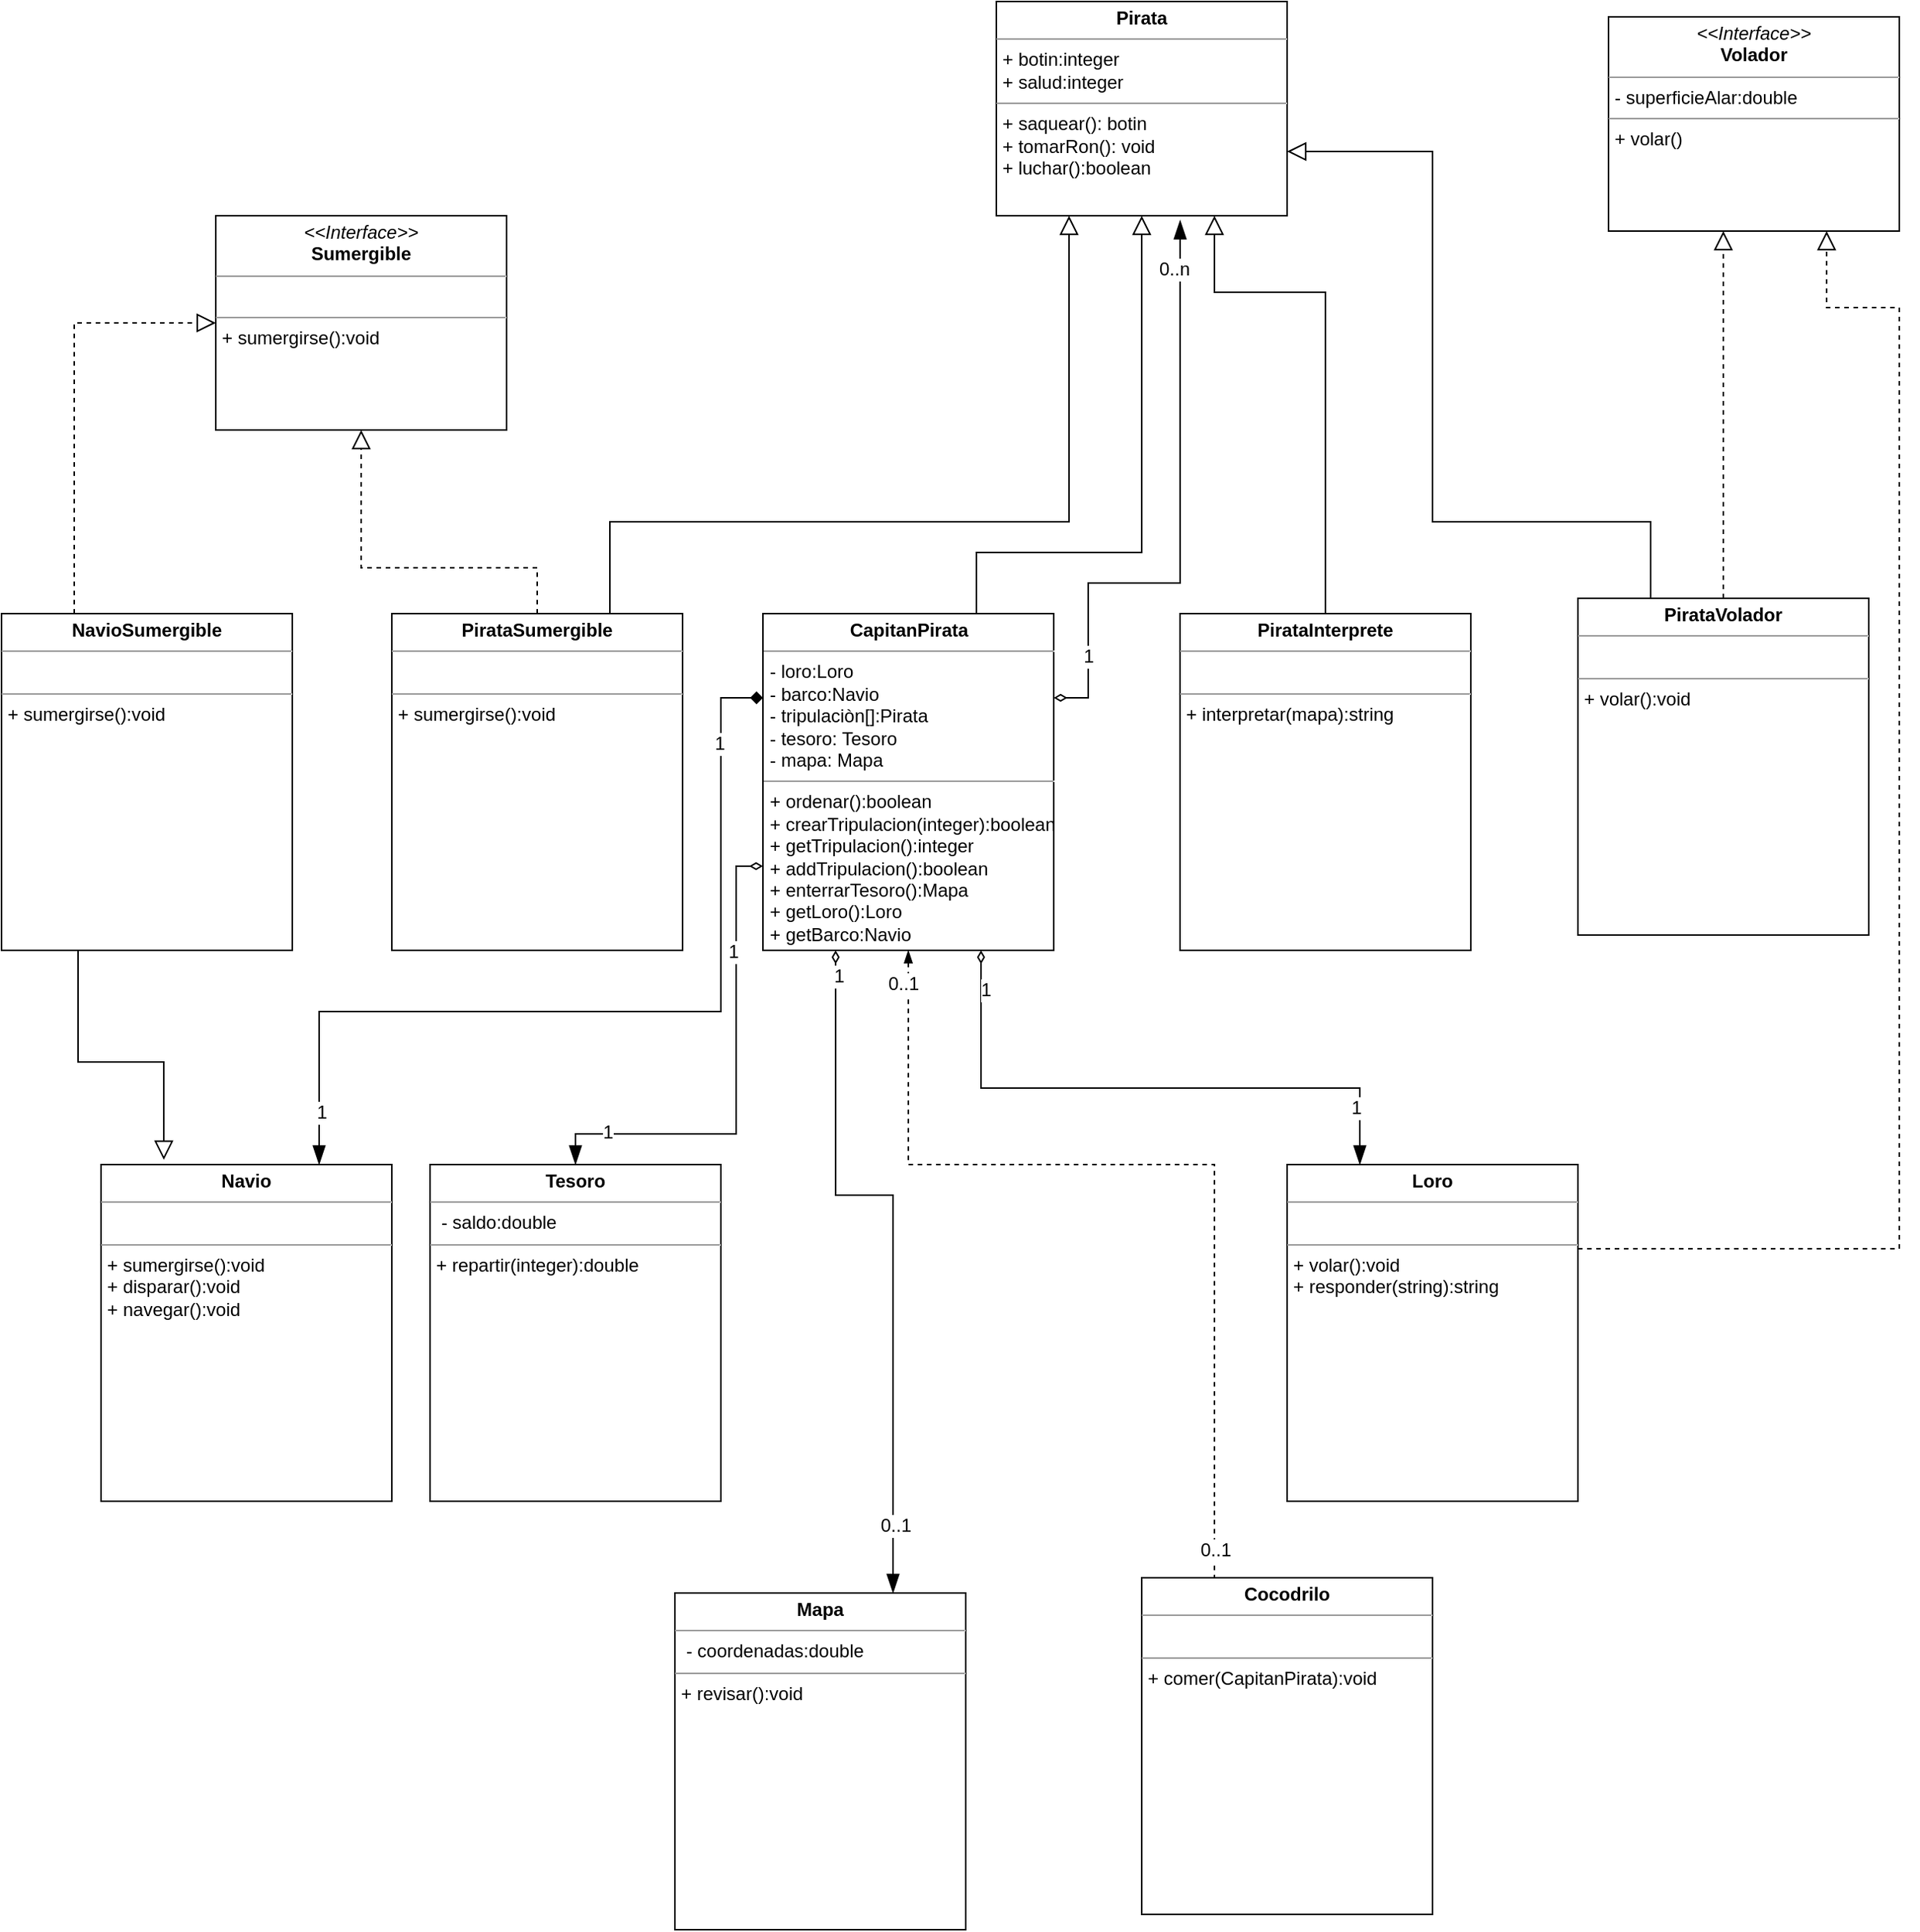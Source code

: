 <mxfile version="12.3.9" type="device" pages="1"><diagram name="Page-1" id="c4acf3e9-155e-7222-9cf6-157b1a14988f"><mxGraphModel dx="1718" dy="1533" grid="1" gridSize="10" guides="1" tooltips="1" connect="1" arrows="1" fold="1" page="1" pageScale="1" pageWidth="850" pageHeight="1100" background="#ffffff" math="0" shadow="0"><root><mxCell id="0"/><mxCell id="1" parent="0"/><mxCell id="5d2195bd80daf111-15" value="&lt;p style=&quot;margin: 0px ; margin-top: 4px ; text-align: center&quot;&gt;&lt;i&gt;&amp;lt;&amp;lt;Interface&amp;gt;&amp;gt;&lt;/i&gt;&lt;br&gt;&lt;b&gt;Volador&lt;/b&gt;&lt;/p&gt;&lt;hr size=&quot;1&quot;&gt;&lt;p style=&quot;margin: 0px ; margin-left: 4px&quot;&gt;- superficieAlar:double&lt;/p&gt;&lt;hr size=&quot;1&quot;&gt;&lt;p style=&quot;margin: 0px ; margin-left: 4px&quot;&gt;+ volar()&lt;br&gt;&lt;br&gt;&lt;/p&gt;" style="verticalAlign=top;align=left;overflow=fill;fontSize=12;fontFamily=Helvetica;html=1;rounded=0;shadow=0;comic=0;labelBackgroundColor=none;strokeWidth=1" parent="1" vertex="1"><mxGeometry x="370" y="-120" width="190" height="140" as="geometry"/></mxCell><mxCell id="5d2195bd80daf111-18" value="&lt;p style=&quot;margin: 0px ; margin-top: 4px ; text-align: center&quot;&gt;&lt;b&gt;Pirata&lt;/b&gt;&lt;/p&gt;&lt;hr size=&quot;1&quot;&gt;&lt;p style=&quot;margin: 0px ; margin-left: 4px&quot;&gt;+ botin:integer&lt;br&gt;+ salud:integer&lt;/p&gt;&lt;hr size=&quot;1&quot;&gt;&lt;p style=&quot;margin: 0px ; margin-left: 4px&quot;&gt;+ saquear(): botin&lt;br&gt;+ tomarRon(): void&lt;/p&gt;&lt;p style=&quot;margin: 0px ; margin-left: 4px&quot;&gt;+ luchar():boolean&lt;/p&gt;" style="verticalAlign=top;align=left;overflow=fill;fontSize=12;fontFamily=Helvetica;html=1;rounded=0;shadow=0;comic=0;labelBackgroundColor=none;strokeWidth=1" parent="1" vertex="1"><mxGeometry x="-30" y="-130" width="190" height="140" as="geometry"/></mxCell><mxCell id="5d2195bd80daf111-25" style="edgeStyle=orthogonalEdgeStyle;rounded=0;html=1;dashed=1;labelBackgroundColor=none;startFill=0;endArrow=block;endFill=0;endSize=10;fontFamily=Verdana;fontSize=10;" parent="1" source="5d2195bd80daf111-19" target="5d2195bd80daf111-15" edge="1"><mxGeometry relative="1" as="geometry"><Array as="points"><mxPoint x="370" y="340"/><mxPoint x="370" y="300"/></Array></mxGeometry></mxCell><mxCell id="5d2195bd80daf111-19" value="&lt;p style=&quot;margin: 0px ; margin-top: 4px ; text-align: center&quot;&gt;&lt;b&gt;PirataVolador&lt;/b&gt;&lt;/p&gt;&lt;hr size=&quot;1&quot;&gt;&lt;p style=&quot;margin: 0px ; margin-left: 4px&quot;&gt;&amp;nbsp;&lt;/p&gt;&lt;hr size=&quot;1&quot;&gt;&lt;p style=&quot;margin: 0px ; margin-left: 4px&quot;&gt;+ volar():void&lt;br&gt;&lt;/p&gt;" style="verticalAlign=top;align=left;overflow=fill;fontSize=12;fontFamily=Helvetica;html=1;rounded=0;shadow=0;comic=0;labelBackgroundColor=none;strokeWidth=1" parent="1" vertex="1"><mxGeometry x="350" y="260" width="190" height="220" as="geometry"/></mxCell><mxCell id="csUGzfncyjMqP6lm6ApR-1" style="edgeStyle=orthogonalEdgeStyle;rounded=0;html=1;labelBackgroundColor=none;startFill=0;endArrow=block;endFill=0;endSize=10;fontFamily=Verdana;fontSize=10;entryX=1;entryY=0.7;entryDx=0;entryDy=0;entryPerimeter=0;exitX=0.25;exitY=0;exitDx=0;exitDy=0;" edge="1" parent="1" source="5d2195bd80daf111-19" target="5d2195bd80daf111-18"><mxGeometry relative="1" as="geometry"><Array as="points"><mxPoint x="398" y="210"/><mxPoint x="255" y="210"/><mxPoint x="255" y="-32"/></Array><mxPoint x="410" y="220" as="sourcePoint"/><mxPoint x="155" y="236.296" as="targetPoint"/></mxGeometry></mxCell><mxCell id="csUGzfncyjMqP6lm6ApR-3" value="&lt;p style=&quot;margin: 0px ; margin-top: 4px ; text-align: center&quot;&gt;&lt;b&gt;CapitanPirata&lt;/b&gt;&lt;/p&gt;&lt;hr size=&quot;1&quot;&gt;&lt;p style=&quot;margin: 0px ; margin-left: 4px&quot;&gt;- loro:Loro&lt;/p&gt;&lt;p style=&quot;margin: 0px ; margin-left: 4px&quot;&gt;- barco:Navio&lt;br&gt;- tripulaciòn[]:Pirata&lt;/p&gt;&lt;p style=&quot;margin: 0px ; margin-left: 4px&quot;&gt;- tesoro: Tesoro&lt;/p&gt;&lt;p style=&quot;margin: 0px ; margin-left: 4px&quot;&gt;- mapa: Mapa&lt;/p&gt;&lt;hr size=&quot;1&quot;&gt;&lt;p style=&quot;margin: 0px ; margin-left: 4px&quot;&gt;+ ordenar():boolean&lt;br&gt;+ crearTripulacion(integer):boolean&lt;/p&gt;&lt;p style=&quot;margin: 0px ; margin-left: 4px&quot;&gt;+ getTripulacion():integer&lt;/p&gt;&lt;p style=&quot;margin: 0px ; margin-left: 4px&quot;&gt;+ addTripulacion():boolean&lt;/p&gt;&lt;p style=&quot;margin: 0px ; margin-left: 4px&quot;&gt;+ enterrarTesoro():Mapa&lt;/p&gt;&lt;p style=&quot;margin: 0px ; margin-left: 4px&quot;&gt;+ getLoro():Loro&lt;/p&gt;&lt;p style=&quot;margin: 0px ; margin-left: 4px&quot;&gt;+ getBarco:Navio&lt;/p&gt;" style="verticalAlign=top;align=left;overflow=fill;fontSize=12;fontFamily=Helvetica;html=1;rounded=0;shadow=0;comic=0;labelBackgroundColor=none;strokeWidth=1" vertex="1" parent="1"><mxGeometry x="-182.5" y="270" width="190" height="220" as="geometry"/></mxCell><mxCell id="csUGzfncyjMqP6lm6ApR-4" style="edgeStyle=orthogonalEdgeStyle;rounded=0;html=1;labelBackgroundColor=none;startFill=0;endArrow=block;endFill=0;endSize=10;fontFamily=Verdana;fontSize=10;exitX=0.75;exitY=0;exitDx=0;exitDy=0;entryX=0.5;entryY=1;entryDx=0;entryDy=0;" edge="1" parent="1" source="csUGzfncyjMqP6lm6ApR-3" target="5d2195bd80daf111-18"><mxGeometry relative="1" as="geometry"><Array as="points"><mxPoint x="-43" y="230"/><mxPoint x="65" y="230"/></Array><mxPoint x="165" y="280" as="sourcePoint"/><mxPoint x="123" y="177" as="targetPoint"/></mxGeometry></mxCell><mxCell id="csUGzfncyjMqP6lm6ApR-5" value="&lt;p style=&quot;margin: 0px ; margin-top: 4px ; text-align: center&quot;&gt;&lt;i&gt;&amp;lt;&amp;lt;Interface&amp;gt;&amp;gt;&lt;/i&gt;&lt;br&gt;&lt;b&gt;Sumergible&lt;/b&gt;&lt;/p&gt;&lt;hr size=&quot;1&quot;&gt;&lt;p style=&quot;margin: 0px ; margin-left: 4px&quot;&gt;&lt;br&gt;&lt;/p&gt;&lt;hr size=&quot;1&quot;&gt;&lt;p style=&quot;margin: 0px ; margin-left: 4px&quot;&gt;+ sumergirse():void&lt;br&gt;&lt;br&gt;&lt;/p&gt;" style="verticalAlign=top;align=left;overflow=fill;fontSize=12;fontFamily=Helvetica;html=1;rounded=0;shadow=0;comic=0;labelBackgroundColor=none;strokeWidth=1" vertex="1" parent="1"><mxGeometry x="-540" y="10" width="190" height="140" as="geometry"/></mxCell><mxCell id="csUGzfncyjMqP6lm6ApR-6" value="&lt;p style=&quot;margin: 0px ; margin-top: 4px ; text-align: center&quot;&gt;&lt;b&gt;PirataSumergible&lt;/b&gt;&lt;/p&gt;&lt;hr size=&quot;1&quot;&gt;&lt;p style=&quot;margin: 0px ; margin-left: 4px&quot;&gt;&amp;nbsp;&lt;/p&gt;&lt;hr size=&quot;1&quot;&gt;&lt;p style=&quot;margin: 0px ; margin-left: 4px&quot;&gt;+ sumergirse():void&lt;br&gt;&lt;/p&gt;" style="verticalAlign=top;align=left;overflow=fill;fontSize=12;fontFamily=Helvetica;html=1;rounded=0;shadow=0;comic=0;labelBackgroundColor=none;strokeWidth=1" vertex="1" parent="1"><mxGeometry x="-425" y="270" width="190" height="220" as="geometry"/></mxCell><mxCell id="csUGzfncyjMqP6lm6ApR-7" style="edgeStyle=orthogonalEdgeStyle;rounded=0;html=1;labelBackgroundColor=none;startFill=0;endArrow=block;endFill=0;endSize=10;fontFamily=Verdana;fontSize=10;exitX=0.75;exitY=0;exitDx=0;exitDy=0;entryX=0.25;entryY=1;entryDx=0;entryDy=0;" edge="1" parent="1" source="csUGzfncyjMqP6lm6ApR-6" target="5d2195bd80daf111-18"><mxGeometry relative="1" as="geometry"><Array as="points"><mxPoint x="-282" y="210"/><mxPoint x="18" y="210"/></Array><mxPoint x="-33" y="280" as="sourcePoint"/><mxPoint x="75" y="177" as="targetPoint"/></mxGeometry></mxCell><mxCell id="csUGzfncyjMqP6lm6ApR-8" style="edgeStyle=orthogonalEdgeStyle;rounded=0;html=1;dashed=1;labelBackgroundColor=none;startFill=0;endArrow=block;endFill=0;endSize=10;fontFamily=Verdana;fontSize=10;entryX=0.5;entryY=1;entryDx=0;entryDy=0;exitX=0.5;exitY=0;exitDx=0;exitDy=0;" edge="1" parent="1" source="csUGzfncyjMqP6lm6ApR-6" target="csUGzfncyjMqP6lm6ApR-5"><mxGeometry relative="1" as="geometry"><Array as="points"><mxPoint x="-330" y="240"/><mxPoint x="-445" y="240"/></Array><mxPoint x="-380" y="270" as="sourcePoint"/><mxPoint x="-292" y="167" as="targetPoint"/></mxGeometry></mxCell><mxCell id="csUGzfncyjMqP6lm6ApR-11" value="&lt;p style=&quot;margin: 0px ; margin-top: 4px ; text-align: center&quot;&gt;&lt;b&gt;NavioSumergible&lt;/b&gt;&lt;/p&gt;&lt;hr size=&quot;1&quot;&gt;&lt;p style=&quot;margin: 0px ; margin-left: 4px&quot;&gt;&amp;nbsp;&lt;/p&gt;&lt;hr size=&quot;1&quot;&gt;&lt;p style=&quot;margin: 0px ; margin-left: 4px&quot;&gt;+ sumergirse():void&lt;br&gt;&lt;/p&gt;" style="verticalAlign=top;align=left;overflow=fill;fontSize=12;fontFamily=Helvetica;html=1;rounded=0;shadow=0;comic=0;labelBackgroundColor=none;strokeWidth=1" vertex="1" parent="1"><mxGeometry x="-680" y="270" width="190" height="220" as="geometry"/></mxCell><mxCell id="csUGzfncyjMqP6lm6ApR-12" value="&lt;p style=&quot;margin: 0px ; margin-top: 4px ; text-align: center&quot;&gt;&lt;b&gt;Loro&lt;/b&gt;&lt;/p&gt;&lt;hr size=&quot;1&quot;&gt;&lt;p style=&quot;margin: 0px ; margin-left: 4px&quot;&gt;&amp;nbsp;&lt;/p&gt;&lt;hr size=&quot;1&quot;&gt;&lt;p style=&quot;margin: 0px ; margin-left: 4px&quot;&gt;+ volar():void&lt;br&gt;&lt;/p&gt;&lt;p style=&quot;margin: 0px ; margin-left: 4px&quot;&gt;+ responder(string):string&lt;/p&gt;" style="verticalAlign=top;align=left;overflow=fill;fontSize=12;fontFamily=Helvetica;html=1;rounded=0;shadow=0;comic=0;labelBackgroundColor=none;strokeWidth=1" vertex="1" parent="1"><mxGeometry x="160" y="630" width="190" height="220" as="geometry"/></mxCell><mxCell id="csUGzfncyjMqP6lm6ApR-13" style="edgeStyle=orthogonalEdgeStyle;rounded=0;html=1;dashed=1;labelBackgroundColor=none;startFill=0;endArrow=block;endFill=0;endSize=10;fontFamily=Verdana;fontSize=10;entryX=0;entryY=0.5;entryDx=0;entryDy=0;exitX=0.25;exitY=0;exitDx=0;exitDy=0;" edge="1" parent="1" source="csUGzfncyjMqP6lm6ApR-11" target="csUGzfncyjMqP6lm6ApR-5"><mxGeometry relative="1" as="geometry"><Array as="points"><mxPoint x="-632" y="80"/></Array><mxPoint x="-470" y="297.5" as="sourcePoint"/><mxPoint x="-445" y="194.5" as="targetPoint"/></mxGeometry></mxCell><mxCell id="csUGzfncyjMqP6lm6ApR-14" value="&lt;p style=&quot;margin: 0px ; margin-top: 4px ; text-align: center&quot;&gt;&lt;b&gt;Navio&lt;/b&gt;&lt;/p&gt;&lt;hr size=&quot;1&quot;&gt;&lt;p style=&quot;margin: 0px ; margin-left: 4px&quot;&gt;&amp;nbsp;&lt;/p&gt;&lt;hr size=&quot;1&quot;&gt;&lt;p style=&quot;margin: 0px ; margin-left: 4px&quot;&gt;+ sumergirse():void&lt;br&gt;&lt;/p&gt;&lt;p style=&quot;margin: 0px ; margin-left: 4px&quot;&gt;+ disparar():void&lt;/p&gt;&lt;p style=&quot;margin: 0px ; margin-left: 4px&quot;&gt;+ navegar():void&lt;/p&gt;" style="verticalAlign=top;align=left;overflow=fill;fontSize=12;fontFamily=Helvetica;html=1;rounded=0;shadow=0;comic=0;labelBackgroundColor=none;strokeWidth=1" vertex="1" parent="1"><mxGeometry x="-615" y="630" width="190" height="220" as="geometry"/></mxCell><mxCell id="csUGzfncyjMqP6lm6ApR-15" style="edgeStyle=orthogonalEdgeStyle;rounded=0;html=1;labelBackgroundColor=none;startFill=0;endArrow=block;endFill=0;endSize=10;fontFamily=Verdana;fontSize=10;exitX=0.25;exitY=1;exitDx=0;exitDy=0;entryX=0.216;entryY=-0.014;entryDx=0;entryDy=0;entryPerimeter=0;" edge="1" parent="1" source="csUGzfncyjMqP6lm6ApR-11" target="csUGzfncyjMqP6lm6ApR-14"><mxGeometry relative="1" as="geometry"><Array as="points"><mxPoint x="-630" y="490"/><mxPoint x="-630" y="563"/><mxPoint x="-574" y="563"/></Array><mxPoint x="-630" y="623" as="sourcePoint"/><mxPoint x="-330" y="520" as="targetPoint"/></mxGeometry></mxCell><mxCell id="csUGzfncyjMqP6lm6ApR-18" style="edgeStyle=orthogonalEdgeStyle;rounded=0;html=1;dashed=1;labelBackgroundColor=none;startFill=0;endArrow=block;endFill=0;endSize=10;fontFamily=Verdana;fontSize=10;exitX=1;exitY=0.25;exitDx=0;exitDy=0;entryX=0.75;entryY=1;entryDx=0;entryDy=0;" edge="1" parent="1" source="csUGzfncyjMqP6lm6ApR-12" target="5d2195bd80daf111-15"><mxGeometry relative="1" as="geometry"><Array as="points"><mxPoint x="560" y="685"/><mxPoint x="560" y="70"/><mxPoint x="513" y="70"/></Array><mxPoint x="250" y="580" as="sourcePoint"/><mxPoint x="400" y="540" as="targetPoint"/></mxGeometry></mxCell><mxCell id="csUGzfncyjMqP6lm6ApR-21" style="edgeStyle=orthogonalEdgeStyle;rounded=0;html=1;labelBackgroundColor=none;startFill=1;endArrow=blockThin;endFill=1;endSize=10;fontFamily=Verdana;fontSize=10;entryX=0.75;entryY=0;entryDx=0;entryDy=0;exitX=0;exitY=0.25;exitDx=0;exitDy=0;startArrow=diamond;" edge="1" parent="1" source="csUGzfncyjMqP6lm6ApR-3" target="csUGzfncyjMqP6lm6ApR-14"><mxGeometry relative="1" as="geometry"><Array as="points"><mxPoint x="-210" y="325"/><mxPoint x="-210" y="530"/><mxPoint x="-472" y="530"/></Array><mxPoint x="-247.5" y="599" as="sourcePoint"/><mxPoint x="-222.5" y="496" as="targetPoint"/></mxGeometry></mxCell><mxCell id="csUGzfncyjMqP6lm6ApR-50" value="1" style="text;html=1;align=center;verticalAlign=middle;resizable=0;points=[];;labelBackgroundColor=#ffffff;" vertex="1" connectable="0" parent="csUGzfncyjMqP6lm6ApR-21"><mxGeometry x="0.886" y="1" relative="1" as="geometry"><mxPoint as="offset"/></mxGeometry></mxCell><mxCell id="csUGzfncyjMqP6lm6ApR-51" value="1" style="text;html=1;align=center;verticalAlign=middle;resizable=0;points=[];;labelBackgroundColor=#ffffff;" vertex="1" connectable="0" parent="csUGzfncyjMqP6lm6ApR-21"><mxGeometry x="-0.866" y="17" relative="1" as="geometry"><mxPoint x="-18" y="17" as="offset"/></mxGeometry></mxCell><mxCell id="csUGzfncyjMqP6lm6ApR-22" style="edgeStyle=orthogonalEdgeStyle;rounded=0;html=1;labelBackgroundColor=none;startFill=0;endArrow=blockThin;endFill=1;endSize=10;fontFamily=Verdana;fontSize=10;entryX=0.25;entryY=0;entryDx=0;entryDy=0;startArrow=diamondThin;exitX=0.75;exitY=1;exitDx=0;exitDy=0;" edge="1" parent="1" source="csUGzfncyjMqP6lm6ApR-3" target="csUGzfncyjMqP6lm6ApR-12"><mxGeometry relative="1" as="geometry"><Array as="points"><mxPoint x="-40" y="580"/><mxPoint x="208" y="580"/></Array><mxPoint x="-176" y="335" as="sourcePoint"/><mxPoint x="-264" y="661" as="targetPoint"/></mxGeometry></mxCell><mxCell id="csUGzfncyjMqP6lm6ApR-41" value="1" style="text;html=1;align=center;verticalAlign=middle;resizable=0;points=[];;labelBackgroundColor=#ffffff;" vertex="1" connectable="0" parent="csUGzfncyjMqP6lm6ApR-22"><mxGeometry x="0.809" y="-3" relative="1" as="geometry"><mxPoint as="offset"/></mxGeometry></mxCell><mxCell id="csUGzfncyjMqP6lm6ApR-42" value="1" style="text;html=1;align=center;verticalAlign=middle;resizable=0;points=[];;labelBackgroundColor=#ffffff;" vertex="1" connectable="0" parent="csUGzfncyjMqP6lm6ApR-22"><mxGeometry x="-0.866" y="3" relative="1" as="geometry"><mxPoint as="offset"/></mxGeometry></mxCell><mxCell id="csUGzfncyjMqP6lm6ApR-23" value="&lt;p style=&quot;margin: 0px ; margin-top: 4px ; text-align: center&quot;&gt;&lt;b&gt;Tesoro&lt;/b&gt;&lt;/p&gt;&lt;hr size=&quot;1&quot;&gt;&lt;p style=&quot;margin: 0px ; margin-left: 4px&quot;&gt;&amp;nbsp;- saldo:double&lt;/p&gt;&lt;hr size=&quot;1&quot;&gt;&lt;p style=&quot;margin: 0px ; margin-left: 4px&quot;&gt;+ repartir(integer):double&lt;/p&gt;" style="verticalAlign=top;align=left;overflow=fill;fontSize=12;fontFamily=Helvetica;html=1;rounded=0;shadow=0;comic=0;labelBackgroundColor=none;strokeWidth=1" vertex="1" parent="1"><mxGeometry x="-400" y="630" width="190" height="220" as="geometry"/></mxCell><mxCell id="csUGzfncyjMqP6lm6ApR-24" value="&lt;p style=&quot;margin: 0px ; margin-top: 4px ; text-align: center&quot;&gt;&lt;b&gt;Mapa&lt;/b&gt;&lt;/p&gt;&lt;hr size=&quot;1&quot;&gt;&lt;p style=&quot;margin: 0px ; margin-left: 4px&quot;&gt;&amp;nbsp;- coordenadas:double&lt;/p&gt;&lt;hr size=&quot;1&quot;&gt;&lt;p style=&quot;margin: 0px ; margin-left: 4px&quot;&gt;+ revisar():void&lt;/p&gt;" style="verticalAlign=top;align=left;overflow=fill;fontSize=12;fontFamily=Helvetica;html=1;rounded=0;shadow=0;comic=0;labelBackgroundColor=none;strokeWidth=1" vertex="1" parent="1"><mxGeometry x="-240" y="910" width="190" height="220" as="geometry"/></mxCell><mxCell id="csUGzfncyjMqP6lm6ApR-26" style="edgeStyle=orthogonalEdgeStyle;rounded=0;html=1;labelBackgroundColor=none;startFill=0;endArrow=blockThin;endFill=1;endSize=10;fontFamily=Verdana;fontSize=10;entryX=0.5;entryY=0;entryDx=0;entryDy=0;startArrow=diamondThin;exitX=0;exitY=0.75;exitDx=0;exitDy=0;" edge="1" parent="1" source="csUGzfncyjMqP6lm6ApR-3" target="csUGzfncyjMqP6lm6ApR-23"><mxGeometry relative="1" as="geometry"><Array as="points"><mxPoint x="-200" y="435"/><mxPoint x="-200" y="610"/><mxPoint x="-305" y="610"/></Array><mxPoint x="-30" y="500" as="sourcePoint"/><mxPoint x="218" y="640" as="targetPoint"/></mxGeometry></mxCell><mxCell id="csUGzfncyjMqP6lm6ApR-43" value="1" style="text;html=1;align=center;verticalAlign=middle;resizable=0;points=[];;labelBackgroundColor=#ffffff;" vertex="1" connectable="0" parent="csUGzfncyjMqP6lm6ApR-26"><mxGeometry x="0.742" y="-1" relative="1" as="geometry"><mxPoint as="offset"/></mxGeometry></mxCell><mxCell id="csUGzfncyjMqP6lm6ApR-44" value="1" style="text;html=1;align=center;verticalAlign=middle;resizable=0;points=[];;labelBackgroundColor=#ffffff;" vertex="1" connectable="0" parent="csUGzfncyjMqP6lm6ApR-26"><mxGeometry x="-0.541" y="-2" relative="1" as="geometry"><mxPoint as="offset"/></mxGeometry></mxCell><mxCell id="csUGzfncyjMqP6lm6ApR-27" style="edgeStyle=orthogonalEdgeStyle;rounded=0;html=1;labelBackgroundColor=none;startFill=0;endArrow=blockThin;endFill=1;endSize=10;fontFamily=Verdana;fontSize=10;entryX=0.75;entryY=0;entryDx=0;entryDy=0;startArrow=diamondThin;exitX=0.25;exitY=1;exitDx=0;exitDy=0;" edge="1" parent="1" source="csUGzfncyjMqP6lm6ApR-3" target="csUGzfncyjMqP6lm6ApR-24"><mxGeometry relative="1" as="geometry"><Array as="points"><mxPoint x="-135" y="650"/><mxPoint x="-97" y="650"/></Array><mxPoint x="-77" y="500" as="sourcePoint"/><mxPoint x="55" y="680" as="targetPoint"/></mxGeometry></mxCell><mxCell id="csUGzfncyjMqP6lm6ApR-45" value="0..1" style="text;html=1;align=center;verticalAlign=middle;resizable=0;points=[];;labelBackgroundColor=#ffffff;" vertex="1" connectable="0" parent="csUGzfncyjMqP6lm6ApR-27"><mxGeometry x="0.808" y="1" relative="1" as="geometry"><mxPoint as="offset"/></mxGeometry></mxCell><mxCell id="csUGzfncyjMqP6lm6ApR-47" value="1" style="text;html=1;align=center;verticalAlign=middle;resizable=0;points=[];;labelBackgroundColor=#ffffff;" vertex="1" connectable="0" parent="csUGzfncyjMqP6lm6ApR-27"><mxGeometry x="-0.293" y="143" relative="1" as="geometry"><mxPoint as="offset"/></mxGeometry></mxCell><mxCell id="csUGzfncyjMqP6lm6ApR-28" style="edgeStyle=orthogonalEdgeStyle;rounded=0;html=1;labelBackgroundColor=none;startFill=0;endArrow=blockThin;endFill=1;endSize=10;fontFamily=Verdana;fontSize=10;entryX=0.632;entryY=1.021;entryDx=0;entryDy=0;startArrow=diamondThin;exitX=1;exitY=0.25;exitDx=0;exitDy=0;entryPerimeter=0;" edge="1" parent="1" source="csUGzfncyjMqP6lm6ApR-3" target="5d2195bd80daf111-18"><mxGeometry relative="1" as="geometry"><Array as="points"><mxPoint x="30" y="325"/><mxPoint x="30" y="250"/><mxPoint x="90" y="250"/></Array><mxPoint x="-30" y="500" as="sourcePoint"/><mxPoint x="218" y="640" as="targetPoint"/></mxGeometry></mxCell><mxCell id="csUGzfncyjMqP6lm6ApR-48" value="1" style="text;html=1;align=center;verticalAlign=middle;resizable=0;points=[];;labelBackgroundColor=#ffffff;" vertex="1" connectable="0" parent="csUGzfncyjMqP6lm6ApR-28"><mxGeometry x="-0.746" relative="1" as="geometry"><mxPoint as="offset"/></mxGeometry></mxCell><mxCell id="csUGzfncyjMqP6lm6ApR-49" value="0..n" style="text;html=1;align=center;verticalAlign=middle;resizable=0;points=[];;labelBackgroundColor=#ffffff;" vertex="1" connectable="0" parent="csUGzfncyjMqP6lm6ApR-28"><mxGeometry x="0.838" y="4" relative="1" as="geometry"><mxPoint as="offset"/></mxGeometry></mxCell><mxCell id="csUGzfncyjMqP6lm6ApR-35" value="&lt;p style=&quot;margin: 0px ; margin-top: 4px ; text-align: center&quot;&gt;&lt;b&gt;PirataInterprete&lt;/b&gt;&lt;/p&gt;&lt;hr size=&quot;1&quot;&gt;&lt;p style=&quot;margin: 0px ; margin-left: 4px&quot;&gt;&amp;nbsp;&lt;/p&gt;&lt;hr size=&quot;1&quot;&gt;&lt;p style=&quot;margin: 0px ; margin-left: 4px&quot;&gt;+ interpretar(mapa):string&lt;br&gt;&lt;/p&gt;" style="verticalAlign=top;align=left;overflow=fill;fontSize=12;fontFamily=Helvetica;html=1;rounded=0;shadow=0;comic=0;labelBackgroundColor=none;strokeWidth=1" vertex="1" parent="1"><mxGeometry x="90" y="270" width="190" height="220" as="geometry"/></mxCell><mxCell id="csUGzfncyjMqP6lm6ApR-36" style="edgeStyle=orthogonalEdgeStyle;rounded=0;html=1;labelBackgroundColor=none;startFill=0;endArrow=block;endFill=0;endSize=10;fontFamily=Verdana;fontSize=10;exitX=0.5;exitY=0;exitDx=0;exitDy=0;entryX=0.75;entryY=1;entryDx=0;entryDy=0;" edge="1" parent="1" source="csUGzfncyjMqP6lm6ApR-35" target="5d2195bd80daf111-18"><mxGeometry relative="1" as="geometry"><Array as="points"><mxPoint x="185" y="60"/><mxPoint x="113" y="60"/></Array><mxPoint x="455" y="270" as="sourcePoint"/><mxPoint x="170" y="-22" as="targetPoint"/></mxGeometry></mxCell><mxCell id="csUGzfncyjMqP6lm6ApR-37" value="&lt;p style=&quot;margin: 0px ; margin-top: 4px ; text-align: center&quot;&gt;&lt;b&gt;Cocodrilo&lt;/b&gt;&lt;/p&gt;&lt;hr size=&quot;1&quot;&gt;&lt;p style=&quot;margin: 0px ; margin-left: 4px&quot;&gt;&amp;nbsp;&lt;/p&gt;&lt;hr size=&quot;1&quot;&gt;&lt;p style=&quot;margin: 0px ; margin-left: 4px&quot;&gt;+ comer(CapitanPirata):void&lt;br&gt;&lt;/p&gt;&lt;p style=&quot;margin: 0px ; margin-left: 4px&quot;&gt;&lt;br&gt;&lt;/p&gt;" style="verticalAlign=top;align=left;overflow=fill;fontSize=12;fontFamily=Helvetica;html=1;rounded=0;shadow=0;comic=0;labelBackgroundColor=none;strokeWidth=1" vertex="1" parent="1"><mxGeometry x="65" y="900" width="190" height="220" as="geometry"/></mxCell><mxCell id="csUGzfncyjMqP6lm6ApR-38" style="edgeStyle=orthogonalEdgeStyle;rounded=0;html=1;labelBackgroundColor=none;startFill=1;endArrow=none;endFill=0;endSize=10;fontFamily=Verdana;fontSize=10;entryX=0.25;entryY=0;entryDx=0;entryDy=0;startArrow=blockThin;exitX=0.5;exitY=1;exitDx=0;exitDy=0;dashed=1;" edge="1" parent="1" source="csUGzfncyjMqP6lm6ApR-3" target="csUGzfncyjMqP6lm6ApR-37"><mxGeometry relative="1" as="geometry"><Array as="points"><mxPoint x="-87" y="630"/><mxPoint x="113" y="630"/></Array><mxPoint x="-125" y="500" as="sourcePoint"/><mxPoint x="-87" y="920" as="targetPoint"/></mxGeometry></mxCell><mxCell id="csUGzfncyjMqP6lm6ApR-39" value="0..1" style="text;html=1;align=center;verticalAlign=middle;resizable=0;points=[];;labelBackgroundColor=#ffffff;" vertex="1" connectable="0" parent="csUGzfncyjMqP6lm6ApR-38"><mxGeometry x="0.941" relative="1" as="geometry"><mxPoint as="offset"/></mxGeometry></mxCell><mxCell id="csUGzfncyjMqP6lm6ApR-40" value="0..1" style="text;html=1;align=center;verticalAlign=middle;resizable=0;points=[];;labelBackgroundColor=#ffffff;" vertex="1" connectable="0" parent="csUGzfncyjMqP6lm6ApR-38"><mxGeometry x="-0.928" y="-4" relative="1" as="geometry"><mxPoint as="offset"/></mxGeometry></mxCell></root></mxGraphModel></diagram></mxfile>